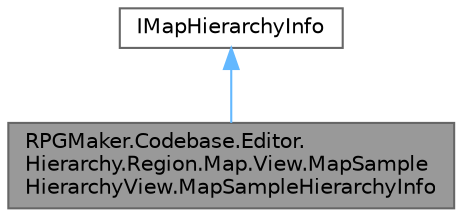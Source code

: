 digraph "RPGMaker.Codebase.Editor.Hierarchy.Region.Map.View.MapSampleHierarchyView.MapSampleHierarchyInfo"
{
 // LATEX_PDF_SIZE
  bgcolor="transparent";
  edge [fontname=Helvetica,fontsize=10,labelfontname=Helvetica,labelfontsize=10];
  node [fontname=Helvetica,fontsize=10,shape=box,height=0.2,width=0.4];
  Node1 [id="Node000001",label="RPGMaker.Codebase.Editor.\lHierarchy.Region.Map.View.MapSample\lHierarchyView.MapSampleHierarchyInfo",height=0.2,width=0.4,color="gray40", fillcolor="grey60", style="filled", fontcolor="black",tooltip="データベースのマップリスト用のマップヒエラルキー情報クラス。"];
  Node2 -> Node1 [id="edge1_Node000001_Node000002",dir="back",color="steelblue1",style="solid",tooltip=" "];
  Node2 [id="Node000002",label="IMapHierarchyInfo",height=0.2,width=0.4,color="gray40", fillcolor="white", style="filled",URL="$d6/d4e/interface_r_p_g_maker_1_1_codebase_1_1_editor_1_1_hierarchy_1_1_common_1_1_i_map_hierarchy_info.html",tooltip="マップヒエラルキー情報インターフェイス。"];
}
